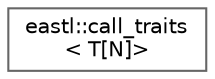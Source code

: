 digraph "类继承关系图"
{
 // LATEX_PDF_SIZE
  bgcolor="transparent";
  edge [fontname=Helvetica,fontsize=10,labelfontname=Helvetica,labelfontsize=10];
  node [fontname=Helvetica,fontsize=10,shape=box,height=0.2,width=0.4];
  rankdir="LR";
  Node0 [id="Node000000",label="eastl::call_traits\l\< T[N]\>",height=0.2,width=0.4,color="grey40", fillcolor="white", style="filled",URL="$structeastl_1_1call__traits_3_01_t_0f_n_0e_4.html",tooltip=" "];
}
